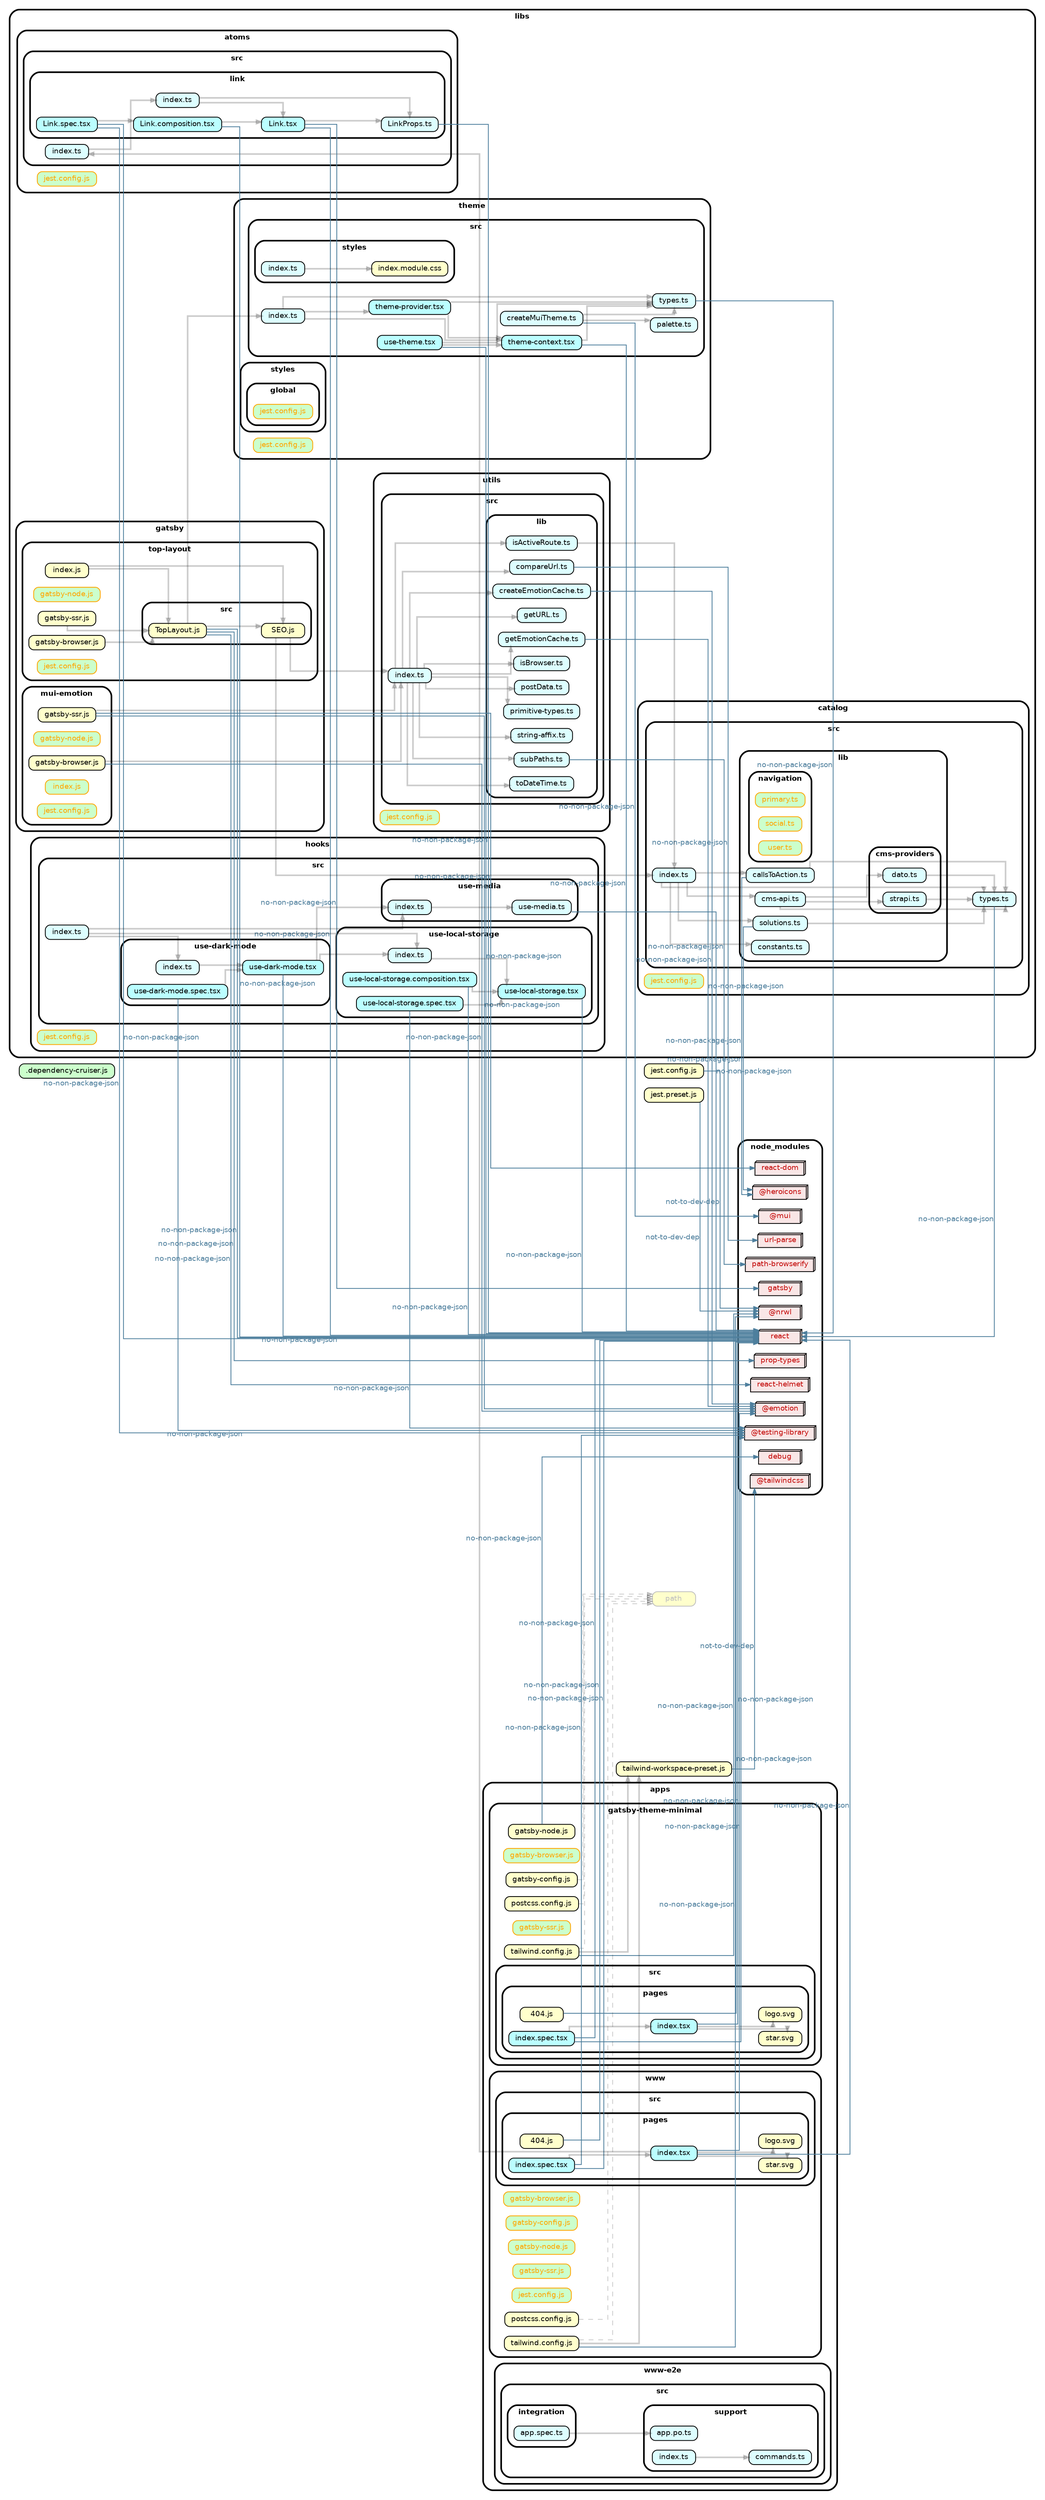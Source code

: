 strict digraph "dependency-cruiser output"{
    ordering="out" rankdir="LR" splines="ortho" overlap="false" nodesep="0.16" ranksep="0.18" fontname="Helvetica-bold" fontsize="9" style="rounded,bold,filled" fillcolor="#ffffff" compound="true"
    node [shape="box" style="rounded, filled" height="0.2" color="black" fillcolor="#ffffcc" fontcolor="black" fontname="Helvetica" fontsize="9"]
    edge [arrowhead="normal" arrowsize="0.6" penwidth="2.0" color="#00000033" fontname="Helvetica" fontsize="9"]

    ".dependency-cruiser.js" [label=".dependency-cruiser.js" URL=".dependency-cruiser.js" fillcolor="#ccffcc"]
    subgraph "cluster_apps" {label="apps" subgraph "cluster_apps/gatsby-theme-minimal" {label="gatsby-theme-minimal" "apps/gatsby-theme-minimal/gatsby-browser.js" [label="gatsby-browser.js" tooltip="no-orphans" URL="apps/gatsby-theme-minimal/gatsby-browser.js" fillcolor="#ccffcc" fontcolor="orange" color="orange"] } }
    subgraph "cluster_apps" {label="apps" subgraph "cluster_apps/gatsby-theme-minimal" {label="gatsby-theme-minimal" "apps/gatsby-theme-minimal/gatsby-config.js" [label="gatsby-config.js" URL="apps/gatsby-theme-minimal/gatsby-config.js" ] } }
    "apps/gatsby-theme-minimal/gatsby-config.js" -> "path" [style="dashed" penwidth="1.0"]
    subgraph "cluster_apps" {label="apps" subgraph "cluster_apps/gatsby-theme-minimal" {label="gatsby-theme-minimal" "apps/gatsby-theme-minimal/gatsby-node.js" [label="gatsby-node.js" URL="apps/gatsby-theme-minimal/gatsby-node.js" ] } }
    "apps/gatsby-theme-minimal/gatsby-node.js" -> "node_modules/debug" [xlabel="no-non-package-json" tooltip="no-non-package-json" penwidth="1.0" fontcolor="#4e7f9d" color="#4e7f9d"]
    subgraph "cluster_apps" {label="apps" subgraph "cluster_apps/gatsby-theme-minimal" {label="gatsby-theme-minimal" "apps/gatsby-theme-minimal/gatsby-ssr.js" [label="gatsby-ssr.js" tooltip="no-orphans" URL="apps/gatsby-theme-minimal/gatsby-ssr.js" fillcolor="#ccffcc" fontcolor="orange" color="orange"] } }
    subgraph "cluster_apps" {label="apps" subgraph "cluster_apps/gatsby-theme-minimal" {label="gatsby-theme-minimal" "apps/gatsby-theme-minimal/postcss.config.js" [label="postcss.config.js" URL="apps/gatsby-theme-minimal/postcss.config.js" ] } }
    "apps/gatsby-theme-minimal/postcss.config.js" -> "path" [style="dashed" penwidth="1.0"]
    subgraph "cluster_apps" {label="apps" subgraph "cluster_apps/gatsby-theme-minimal" {label="gatsby-theme-minimal" subgraph "cluster_apps/gatsby-theme-minimal/src" {label="src" subgraph "cluster_apps/gatsby-theme-minimal/src/pages" {label="pages" "apps/gatsby-theme-minimal/src/pages/404.js" [label="404.js" URL="apps/gatsby-theme-minimal/src/pages/404.js" ] } } } }
    "apps/gatsby-theme-minimal/src/pages/404.js" -> "node_modules/react" [xlabel="no-non-package-json" tooltip="no-non-package-json" penwidth="1.0" fontcolor="#4e7f9d" color="#4e7f9d"]
    subgraph "cluster_apps" {label="apps" subgraph "cluster_apps/gatsby-theme-minimal" {label="gatsby-theme-minimal" subgraph "cluster_apps/gatsby-theme-minimal/src" {label="src" subgraph "cluster_apps/gatsby-theme-minimal/src/pages" {label="pages" "apps/gatsby-theme-minimal/src/pages/index.spec.tsx" [label="index.spec.tsx" URL="apps/gatsby-theme-minimal/src/pages/index.spec.tsx" fillcolor="#bbfeff"] } } } }
    "apps/gatsby-theme-minimal/src/pages/index.spec.tsx" -> "apps/gatsby-theme-minimal/src/pages/index.tsx"
    "apps/gatsby-theme-minimal/src/pages/index.spec.tsx" -> "node_modules/@testing-library" [xlabel="no-non-package-json" tooltip="no-non-package-json" penwidth="1.0" fontcolor="#4e7f9d" color="#4e7f9d"]
    "apps/gatsby-theme-minimal/src/pages/index.spec.tsx" -> "node_modules/react" [xlabel="no-non-package-json" tooltip="no-non-package-json" penwidth="1.0" fontcolor="#4e7f9d" color="#4e7f9d"]
    subgraph "cluster_apps" {label="apps" subgraph "cluster_apps/gatsby-theme-minimal" {label="gatsby-theme-minimal" subgraph "cluster_apps/gatsby-theme-minimal/src" {label="src" subgraph "cluster_apps/gatsby-theme-minimal/src/pages" {label="pages" "apps/gatsby-theme-minimal/src/pages/index.tsx" [label="index.tsx" URL="apps/gatsby-theme-minimal/src/pages/index.tsx" fillcolor="#bbfeff"] } } } }
    "apps/gatsby-theme-minimal/src/pages/index.tsx" -> "apps/gatsby-theme-minimal/src/pages/logo.svg"
    "apps/gatsby-theme-minimal/src/pages/index.tsx" -> "apps/gatsby-theme-minimal/src/pages/star.svg"
    "apps/gatsby-theme-minimal/src/pages/index.tsx" -> "node_modules/react" [xlabel="no-non-package-json" tooltip="no-non-package-json" penwidth="1.0" fontcolor="#4e7f9d" color="#4e7f9d"]
    subgraph "cluster_apps" {label="apps" subgraph "cluster_apps/gatsby-theme-minimal" {label="gatsby-theme-minimal" subgraph "cluster_apps/gatsby-theme-minimal/src" {label="src" subgraph "cluster_apps/gatsby-theme-minimal/src/pages" {label="pages" "apps/gatsby-theme-minimal/src/pages/logo.svg" [label="logo.svg" URL="apps/gatsby-theme-minimal/src/pages/logo.svg" ] } } } }
    subgraph "cluster_apps" {label="apps" subgraph "cluster_apps/gatsby-theme-minimal" {label="gatsby-theme-minimal" subgraph "cluster_apps/gatsby-theme-minimal/src" {label="src" subgraph "cluster_apps/gatsby-theme-minimal/src/pages" {label="pages" "apps/gatsby-theme-minimal/src/pages/star.svg" [label="star.svg" URL="apps/gatsby-theme-minimal/src/pages/star.svg" ] } } } }
    subgraph "cluster_apps" {label="apps" subgraph "cluster_apps/gatsby-theme-minimal" {label="gatsby-theme-minimal" "apps/gatsby-theme-minimal/tailwind.config.js" [label="tailwind.config.js" URL="apps/gatsby-theme-minimal/tailwind.config.js" ] } }
    "apps/gatsby-theme-minimal/tailwind.config.js" -> "tailwind-workspace-preset.js"
    "apps/gatsby-theme-minimal/tailwind.config.js" -> "node_modules/@nrwl" [xlabel="no-non-package-json" tooltip="no-non-package-json" penwidth="1.0" fontcolor="#4e7f9d" color="#4e7f9d"]
    "apps/gatsby-theme-minimal/tailwind.config.js" -> "path" [style="dashed" penwidth="1.0"]
    subgraph "cluster_apps" {label="apps" subgraph "cluster_apps/www-e2e" {label="www-e2e" subgraph "cluster_apps/www-e2e/src" {label="src" subgraph "cluster_apps/www-e2e/src/integration" {label="integration" "apps/www-e2e/src/integration/app.spec.ts" [label="app.spec.ts" URL="apps/www-e2e/src/integration/app.spec.ts" fillcolor="#ddfeff"] } } } }
    "apps/www-e2e/src/integration/app.spec.ts" -> "apps/www-e2e/src/support/app.po.ts"
    subgraph "cluster_apps" {label="apps" subgraph "cluster_apps/www-e2e" {label="www-e2e" subgraph "cluster_apps/www-e2e/src" {label="src" subgraph "cluster_apps/www-e2e/src/support" {label="support" "apps/www-e2e/src/support/app.po.ts" [label="app.po.ts" URL="apps/www-e2e/src/support/app.po.ts" fillcolor="#ddfeff"] } } } }
    subgraph "cluster_apps" {label="apps" subgraph "cluster_apps/www-e2e" {label="www-e2e" subgraph "cluster_apps/www-e2e/src" {label="src" subgraph "cluster_apps/www-e2e/src/support" {label="support" "apps/www-e2e/src/support/commands.ts" [label="commands.ts" URL="apps/www-e2e/src/support/commands.ts" fillcolor="#ddfeff"] } } } }
    subgraph "cluster_apps" {label="apps" subgraph "cluster_apps/www-e2e" {label="www-e2e" subgraph "cluster_apps/www-e2e/src" {label="src" subgraph "cluster_apps/www-e2e/src/support" {label="support" "apps/www-e2e/src/support/index.ts" [label="index.ts" URL="apps/www-e2e/src/support/index.ts" fillcolor="#ddfeff"] } } } }
    "apps/www-e2e/src/support/index.ts" -> "apps/www-e2e/src/support/commands.ts"
    subgraph "cluster_apps" {label="apps" subgraph "cluster_apps/www" {label="www" "apps/www/gatsby-browser.js" [label="gatsby-browser.js" tooltip="no-orphans" URL="apps/www/gatsby-browser.js" fillcolor="#ccffcc" fontcolor="orange" color="orange"] } }
    subgraph "cluster_apps" {label="apps" subgraph "cluster_apps/www" {label="www" "apps/www/gatsby-config.js" [label="gatsby-config.js" tooltip="no-orphans" URL="apps/www/gatsby-config.js" fillcolor="#ccffcc" fontcolor="orange" color="orange"] } }
    subgraph "cluster_apps" {label="apps" subgraph "cluster_apps/www" {label="www" "apps/www/gatsby-node.js" [label="gatsby-node.js" tooltip="no-orphans" URL="apps/www/gatsby-node.js" fillcolor="#ccffcc" fontcolor="orange" color="orange"] } }
    subgraph "cluster_apps" {label="apps" subgraph "cluster_apps/www" {label="www" "apps/www/gatsby-ssr.js" [label="gatsby-ssr.js" tooltip="no-orphans" URL="apps/www/gatsby-ssr.js" fillcolor="#ccffcc" fontcolor="orange" color="orange"] } }
    subgraph "cluster_apps" {label="apps" subgraph "cluster_apps/www" {label="www" "apps/www/jest.config.js" [label="jest.config.js" tooltip="no-orphans" URL="apps/www/jest.config.js" fillcolor="#ccffcc" fontcolor="orange" color="orange"] } }
    subgraph "cluster_apps" {label="apps" subgraph "cluster_apps/www" {label="www" "apps/www/postcss.config.js" [label="postcss.config.js" URL="apps/www/postcss.config.js" ] } }
    "apps/www/postcss.config.js" -> "path" [style="dashed" penwidth="1.0"]
    subgraph "cluster_apps" {label="apps" subgraph "cluster_apps/www" {label="www" subgraph "cluster_apps/www/src" {label="src" subgraph "cluster_apps/www/src/pages" {label="pages" "apps/www/src/pages/404.js" [label="404.js" URL="apps/www/src/pages/404.js" ] } } } }
    "apps/www/src/pages/404.js" -> "node_modules/react" [xlabel="no-non-package-json" tooltip="no-non-package-json" penwidth="1.0" fontcolor="#4e7f9d" color="#4e7f9d"]
    subgraph "cluster_apps" {label="apps" subgraph "cluster_apps/www" {label="www" subgraph "cluster_apps/www/src" {label="src" subgraph "cluster_apps/www/src/pages" {label="pages" "apps/www/src/pages/index.spec.tsx" [label="index.spec.tsx" URL="apps/www/src/pages/index.spec.tsx" fillcolor="#bbfeff"] } } } }
    "apps/www/src/pages/index.spec.tsx" -> "apps/www/src/pages/index.tsx"
    "apps/www/src/pages/index.spec.tsx" -> "node_modules/@testing-library" [xlabel="no-non-package-json" tooltip="no-non-package-json" penwidth="1.0" fontcolor="#4e7f9d" color="#4e7f9d"]
    "apps/www/src/pages/index.spec.tsx" -> "node_modules/react" [xlabel="no-non-package-json" tooltip="no-non-package-json" penwidth="1.0" fontcolor="#4e7f9d" color="#4e7f9d"]
    subgraph "cluster_apps" {label="apps" subgraph "cluster_apps/www" {label="www" subgraph "cluster_apps/www/src" {label="src" subgraph "cluster_apps/www/src/pages" {label="pages" "apps/www/src/pages/index.tsx" [label="index.tsx" URL="apps/www/src/pages/index.tsx" fillcolor="#bbfeff"] } } } }
    "apps/www/src/pages/index.tsx" -> "apps/www/src/pages/logo.svg"
    "apps/www/src/pages/index.tsx" -> "apps/www/src/pages/star.svg"
    "apps/www/src/pages/index.tsx" -> "node_modules/@emotion" [xlabel="no-non-package-json" tooltip="no-non-package-json" penwidth="1.0" fontcolor="#4e7f9d" color="#4e7f9d"]
    "apps/www/src/pages/index.tsx" -> "libs/atoms/src/index.ts"
    "apps/www/src/pages/index.tsx" -> "node_modules/react" [xlabel="no-non-package-json" tooltip="no-non-package-json" penwidth="1.0" fontcolor="#4e7f9d" color="#4e7f9d"]
    subgraph "cluster_apps" {label="apps" subgraph "cluster_apps/www" {label="www" subgraph "cluster_apps/www/src" {label="src" subgraph "cluster_apps/www/src/pages" {label="pages" "apps/www/src/pages/logo.svg" [label="logo.svg" URL="apps/www/src/pages/logo.svg" ] } } } }
    subgraph "cluster_apps" {label="apps" subgraph "cluster_apps/www" {label="www" subgraph "cluster_apps/www/src" {label="src" subgraph "cluster_apps/www/src/pages" {label="pages" "apps/www/src/pages/star.svg" [label="star.svg" URL="apps/www/src/pages/star.svg" ] } } } }
    subgraph "cluster_apps" {label="apps" subgraph "cluster_apps/www" {label="www" "apps/www/tailwind.config.js" [label="tailwind.config.js" URL="apps/www/tailwind.config.js" ] } }
    "apps/www/tailwind.config.js" -> "tailwind-workspace-preset.js"
    "apps/www/tailwind.config.js" -> "node_modules/@nrwl" [xlabel="no-non-package-json" tooltip="no-non-package-json" penwidth="1.0" fontcolor="#4e7f9d" color="#4e7f9d"]
    "apps/www/tailwind.config.js" -> "path" [style="dashed" penwidth="1.0"]
    "jest.config.js" [label="jest.config.js" URL="jest.config.js" ]
    "jest.config.js" -> "node_modules/@nrwl" [xlabel="not-to-dev-dep" tooltip="not-to-dev-dep" penwidth="1.0" fontcolor="#4e7f9d" color="#4e7f9d"]
    "jest.preset.js" [label="jest.preset.js" URL="jest.preset.js" ]
    "jest.preset.js" -> "node_modules/@nrwl" [xlabel="not-to-dev-dep" tooltip="not-to-dev-dep" penwidth="1.0" fontcolor="#4e7f9d" color="#4e7f9d"]
    subgraph "cluster_libs" {label="libs" subgraph "cluster_libs/atoms" {label="atoms" "libs/atoms/jest.config.js" [label="jest.config.js" tooltip="no-orphans" URL="libs/atoms/jest.config.js" fillcolor="#ccffcc" fontcolor="orange" color="orange"] } }
    subgraph "cluster_libs" {label="libs" subgraph "cluster_libs/atoms" {label="atoms" subgraph "cluster_libs/atoms/src" {label="src" "libs/atoms/src/index.ts" [label="index.ts" URL="libs/atoms/src/index.ts" fillcolor="#ddfeff"] } } }
    "libs/atoms/src/index.ts" -> "libs/atoms/src/link/index.ts"
    subgraph "cluster_libs" {label="libs" subgraph "cluster_libs/atoms" {label="atoms" subgraph "cluster_libs/atoms/src" {label="src" subgraph "cluster_libs/atoms/src/link" {label="link" "libs/atoms/src/link/Link.composition.tsx" [label="Link.composition.tsx" URL="libs/atoms/src/link/Link.composition.tsx" fillcolor="#bbfeff"] } } } }
    "libs/atoms/src/link/Link.composition.tsx" -> "libs/atoms/src/link/Link.tsx"
    "libs/atoms/src/link/Link.composition.tsx" -> "node_modules/react" [xlabel="no-non-package-json" tooltip="no-non-package-json" penwidth="1.0" fontcolor="#4e7f9d" color="#4e7f9d"]
    subgraph "cluster_libs" {label="libs" subgraph "cluster_libs/atoms" {label="atoms" subgraph "cluster_libs/atoms/src" {label="src" subgraph "cluster_libs/atoms/src/link" {label="link" "libs/atoms/src/link/Link.spec.tsx" [label="Link.spec.tsx" URL="libs/atoms/src/link/Link.spec.tsx" fillcolor="#bbfeff"] } } } }
    "libs/atoms/src/link/Link.spec.tsx" -> "libs/atoms/src/link/Link.composition.tsx"
    "libs/atoms/src/link/Link.spec.tsx" -> "node_modules/@testing-library" [xlabel="no-non-package-json" tooltip="no-non-package-json" penwidth="1.0" fontcolor="#4e7f9d" color="#4e7f9d"]
    "libs/atoms/src/link/Link.spec.tsx" -> "node_modules/react" [xlabel="no-non-package-json" tooltip="no-non-package-json" penwidth="1.0" fontcolor="#4e7f9d" color="#4e7f9d"]
    subgraph "cluster_libs" {label="libs" subgraph "cluster_libs/atoms" {label="atoms" subgraph "cluster_libs/atoms/src" {label="src" subgraph "cluster_libs/atoms/src/link" {label="link" "libs/atoms/src/link/Link.tsx" [label="Link.tsx" URL="libs/atoms/src/link/Link.tsx" fillcolor="#bbfeff"] } } } }
    "libs/atoms/src/link/Link.tsx" -> "libs/atoms/src/link/LinkProps.ts"
    "libs/atoms/src/link/Link.tsx" -> "node_modules/gatsby" [xlabel="no-non-package-json" tooltip="no-non-package-json" penwidth="1.0" fontcolor="#4e7f9d" color="#4e7f9d"]
    "libs/atoms/src/link/Link.tsx" -> "node_modules/react" [xlabel="no-non-package-json" tooltip="no-non-package-json" penwidth="1.0" fontcolor="#4e7f9d" color="#4e7f9d"]
    subgraph "cluster_libs" {label="libs" subgraph "cluster_libs/atoms" {label="atoms" subgraph "cluster_libs/atoms/src" {label="src" subgraph "cluster_libs/atoms/src/link" {label="link" "libs/atoms/src/link/LinkProps.ts" [label="LinkProps.ts" URL="libs/atoms/src/link/LinkProps.ts" fillcolor="#ddfeff"] } } } }
    "libs/atoms/src/link/LinkProps.ts" -> "node_modules/react" [xlabel="no-non-package-json" tooltip="no-non-package-json" penwidth="1.0" fontcolor="#4e7f9d" color="#4e7f9d"]
    subgraph "cluster_libs" {label="libs" subgraph "cluster_libs/atoms" {label="atoms" subgraph "cluster_libs/atoms/src" {label="src" subgraph "cluster_libs/atoms/src/link" {label="link" "libs/atoms/src/link/index.ts" [label="index.ts" URL="libs/atoms/src/link/index.ts" fillcolor="#ddfeff"] } } } }
    "libs/atoms/src/link/index.ts" -> "libs/atoms/src/link/Link.tsx"
    "libs/atoms/src/link/index.ts" -> "libs/atoms/src/link/LinkProps.ts"
    subgraph "cluster_libs" {label="libs" subgraph "cluster_libs/catalog" {label="catalog" "libs/catalog/jest.config.js" [label="jest.config.js" tooltip="no-orphans" URL="libs/catalog/jest.config.js" fillcolor="#ccffcc" fontcolor="orange" color="orange"] } }
    subgraph "cluster_libs" {label="libs" subgraph "cluster_libs/catalog" {label="catalog" subgraph "cluster_libs/catalog/src" {label="src" "libs/catalog/src/index.ts" [label="index.ts" URL="libs/catalog/src/index.ts" fillcolor="#ddfeff"] } } }
    "libs/catalog/src/index.ts" -> "libs/catalog/src/lib/callsToAction.ts"
    "libs/catalog/src/index.ts" -> "libs/catalog/src/lib/cms-api.ts"
    "libs/catalog/src/index.ts" -> "libs/catalog/src/lib/constants.ts"
    "libs/catalog/src/index.ts" -> "libs/catalog/src/lib/solutions.ts"
    "libs/catalog/src/index.ts" -> "libs/catalog/src/types.ts"
    subgraph "cluster_libs" {label="libs" subgraph "cluster_libs/catalog" {label="catalog" subgraph "cluster_libs/catalog/src" {label="src" subgraph "cluster_libs/catalog/src/lib" {label="lib" "libs/catalog/src/lib/callsToAction.ts" [label="callsToAction.ts" URL="libs/catalog/src/lib/callsToAction.ts" fillcolor="#ddfeff"] } } } }
    "libs/catalog/src/lib/callsToAction.ts" -> "libs/catalog/src/types.ts"
    "libs/catalog/src/lib/callsToAction.ts" -> "node_modules/@heroicons" [xlabel="no-non-package-json" tooltip="no-non-package-json" penwidth="1.0" fontcolor="#4e7f9d" color="#4e7f9d"]
    subgraph "cluster_libs" {label="libs" subgraph "cluster_libs/catalog" {label="catalog" subgraph "cluster_libs/catalog/src" {label="src" subgraph "cluster_libs/catalog/src/lib" {label="lib" "libs/catalog/src/lib/cms-api.ts" [label="cms-api.ts" URL="libs/catalog/src/lib/cms-api.ts" fillcolor="#ddfeff"] } } } }
    "libs/catalog/src/lib/cms-api.ts" -> "libs/catalog/src/types.ts"
    "libs/catalog/src/lib/cms-api.ts" -> "libs/catalog/src/lib/cms-providers/dato.ts"
    "libs/catalog/src/lib/cms-api.ts" -> "libs/catalog/src/lib/cms-providers/strapi.ts"
    subgraph "cluster_libs" {label="libs" subgraph "cluster_libs/catalog" {label="catalog" subgraph "cluster_libs/catalog/src" {label="src" subgraph "cluster_libs/catalog/src/lib" {label="lib" subgraph "cluster_libs/catalog/src/lib/cms-providers" {label="cms-providers" "libs/catalog/src/lib/cms-providers/dato.ts" [label="dato.ts" URL="libs/catalog/src/lib/cms-providers/dato.ts" fillcolor="#ddfeff"] } } } } }
    "libs/catalog/src/lib/cms-providers/dato.ts" -> "libs/catalog/src/types.ts"
    subgraph "cluster_libs" {label="libs" subgraph "cluster_libs/catalog" {label="catalog" subgraph "cluster_libs/catalog/src" {label="src" subgraph "cluster_libs/catalog/src/lib" {label="lib" subgraph "cluster_libs/catalog/src/lib/cms-providers" {label="cms-providers" "libs/catalog/src/lib/cms-providers/strapi.ts" [label="strapi.ts" URL="libs/catalog/src/lib/cms-providers/strapi.ts" fillcolor="#ddfeff"] } } } } }
    "libs/catalog/src/lib/cms-providers/strapi.ts" -> "libs/catalog/src/types.ts"
    subgraph "cluster_libs" {label="libs" subgraph "cluster_libs/catalog" {label="catalog" subgraph "cluster_libs/catalog/src" {label="src" subgraph "cluster_libs/catalog/src/lib" {label="lib" "libs/catalog/src/lib/constants.ts" [label="constants.ts" URL="libs/catalog/src/lib/constants.ts" fillcolor="#ddfeff"] } } } }
    subgraph "cluster_libs" {label="libs" subgraph "cluster_libs/catalog" {label="catalog" subgraph "cluster_libs/catalog/src" {label="src" subgraph "cluster_libs/catalog/src/lib" {label="lib" subgraph "cluster_libs/catalog/src/lib/navigation" {label="navigation" "libs/catalog/src/lib/navigation/primary.ts" [label="primary.ts" tooltip="no-orphans" URL="libs/catalog/src/lib/navigation/primary.ts" fillcolor="#ccffcc" fontcolor="orange" color="orange"] } } } } }
    subgraph "cluster_libs" {label="libs" subgraph "cluster_libs/catalog" {label="catalog" subgraph "cluster_libs/catalog/src" {label="src" subgraph "cluster_libs/catalog/src/lib" {label="lib" subgraph "cluster_libs/catalog/src/lib/navigation" {label="navigation" "libs/catalog/src/lib/navigation/social.ts" [label="social.ts" tooltip="no-orphans" URL="libs/catalog/src/lib/navigation/social.ts" fillcolor="#ccffcc" fontcolor="orange" color="orange"] } } } } }
    subgraph "cluster_libs" {label="libs" subgraph "cluster_libs/catalog" {label="catalog" subgraph "cluster_libs/catalog/src" {label="src" subgraph "cluster_libs/catalog/src/lib" {label="lib" subgraph "cluster_libs/catalog/src/lib/navigation" {label="navigation" "libs/catalog/src/lib/navigation/user.ts" [label="user.ts" tooltip="no-orphans" URL="libs/catalog/src/lib/navigation/user.ts" fillcolor="#ccffcc" fontcolor="orange" color="orange"] } } } } }
    subgraph "cluster_libs" {label="libs" subgraph "cluster_libs/catalog" {label="catalog" subgraph "cluster_libs/catalog/src" {label="src" subgraph "cluster_libs/catalog/src/lib" {label="lib" "libs/catalog/src/lib/solutions.ts" [label="solutions.ts" URL="libs/catalog/src/lib/solutions.ts" fillcolor="#ddfeff"] } } } }
    "libs/catalog/src/lib/solutions.ts" -> "libs/catalog/src/types.ts"
    "libs/catalog/src/lib/solutions.ts" -> "node_modules/@heroicons" [xlabel="no-non-package-json" tooltip="no-non-package-json" penwidth="1.0" fontcolor="#4e7f9d" color="#4e7f9d"]
    subgraph "cluster_libs" {label="libs" subgraph "cluster_libs/catalog" {label="catalog" subgraph "cluster_libs/catalog/src" {label="src" "libs/catalog/src/types.ts" [label="types.ts" URL="libs/catalog/src/types.ts" fillcolor="#ddfeff"] } } }
    "libs/catalog/src/types.ts" -> "node_modules/react" [xlabel="no-non-package-json" tooltip="no-non-package-json" penwidth="1.0" fontcolor="#4e7f9d" color="#4e7f9d"]
    subgraph "cluster_libs" {label="libs" subgraph "cluster_libs/gatsby" {label="gatsby" subgraph "cluster_libs/gatsby/mui-emotion" {label="mui-emotion" "libs/gatsby/mui-emotion/gatsby-browser.js" [label="gatsby-browser.js" URL="libs/gatsby/mui-emotion/gatsby-browser.js" ] } } }
    "libs/gatsby/mui-emotion/gatsby-browser.js" -> "node_modules/@emotion" [xlabel="no-non-package-json" tooltip="no-non-package-json" penwidth="1.0" fontcolor="#4e7f9d" color="#4e7f9d"]
    "libs/gatsby/mui-emotion/gatsby-browser.js" -> "libs/utils/src/index.ts"
    subgraph "cluster_libs" {label="libs" subgraph "cluster_libs/gatsby" {label="gatsby" subgraph "cluster_libs/gatsby/mui-emotion" {label="mui-emotion" "libs/gatsby/mui-emotion/gatsby-node.js" [label="gatsby-node.js" tooltip="no-orphans" URL="libs/gatsby/mui-emotion/gatsby-node.js" fillcolor="#ccffcc" fontcolor="orange" color="orange"] } } }
    subgraph "cluster_libs" {label="libs" subgraph "cluster_libs/gatsby" {label="gatsby" subgraph "cluster_libs/gatsby/mui-emotion" {label="mui-emotion" "libs/gatsby/mui-emotion/gatsby-ssr.js" [label="gatsby-ssr.js" URL="libs/gatsby/mui-emotion/gatsby-ssr.js" ] } } }
    "libs/gatsby/mui-emotion/gatsby-ssr.js" -> "node_modules/@emotion" [xlabel="no-non-package-json" tooltip="no-non-package-json" penwidth="1.0" fontcolor="#4e7f9d" color="#4e7f9d"]
    "libs/gatsby/mui-emotion/gatsby-ssr.js" -> "libs/utils/src/index.ts"
    "libs/gatsby/mui-emotion/gatsby-ssr.js" -> "node_modules/react-dom" [xlabel="no-non-package-json" tooltip="no-non-package-json" penwidth="1.0" fontcolor="#4e7f9d" color="#4e7f9d"]
    subgraph "cluster_libs" {label="libs" subgraph "cluster_libs/gatsby" {label="gatsby" subgraph "cluster_libs/gatsby/mui-emotion" {label="mui-emotion" "libs/gatsby/mui-emotion/index.js" [label="index.js" tooltip="no-orphans" URL="libs/gatsby/mui-emotion/index.js" fillcolor="#ccffcc" fontcolor="orange" color="orange"] } } }
    subgraph "cluster_libs" {label="libs" subgraph "cluster_libs/gatsby" {label="gatsby" subgraph "cluster_libs/gatsby/mui-emotion" {label="mui-emotion" "libs/gatsby/mui-emotion/jest.config.js" [label="jest.config.js" tooltip="no-orphans" URL="libs/gatsby/mui-emotion/jest.config.js" fillcolor="#ccffcc" fontcolor="orange" color="orange"] } } }
    subgraph "cluster_libs" {label="libs" subgraph "cluster_libs/gatsby" {label="gatsby" subgraph "cluster_libs/gatsby/top-layout" {label="top-layout" "libs/gatsby/top-layout/gatsby-browser.js" [label="gatsby-browser.js" URL="libs/gatsby/top-layout/gatsby-browser.js" ] } } }
    "libs/gatsby/top-layout/gatsby-browser.js" -> "libs/gatsby/top-layout/src/TopLayout.js"
    subgraph "cluster_libs" {label="libs" subgraph "cluster_libs/gatsby" {label="gatsby" subgraph "cluster_libs/gatsby/top-layout" {label="top-layout" "libs/gatsby/top-layout/gatsby-node.js" [label="gatsby-node.js" tooltip="no-orphans" URL="libs/gatsby/top-layout/gatsby-node.js" fillcolor="#ccffcc" fontcolor="orange" color="orange"] } } }
    subgraph "cluster_libs" {label="libs" subgraph "cluster_libs/gatsby" {label="gatsby" subgraph "cluster_libs/gatsby/top-layout" {label="top-layout" "libs/gatsby/top-layout/gatsby-ssr.js" [label="gatsby-ssr.js" URL="libs/gatsby/top-layout/gatsby-ssr.js" ] } } }
    "libs/gatsby/top-layout/gatsby-ssr.js" -> "libs/gatsby/top-layout/src/TopLayout.js"
    subgraph "cluster_libs" {label="libs" subgraph "cluster_libs/gatsby" {label="gatsby" subgraph "cluster_libs/gatsby/top-layout" {label="top-layout" "libs/gatsby/top-layout/index.js" [label="index.js" URL="libs/gatsby/top-layout/index.js" ] } } }
    "libs/gatsby/top-layout/index.js" -> "libs/gatsby/top-layout/src/SEO.js"
    "libs/gatsby/top-layout/index.js" -> "libs/gatsby/top-layout/src/TopLayout.js"
    subgraph "cluster_libs" {label="libs" subgraph "cluster_libs/gatsby" {label="gatsby" subgraph "cluster_libs/gatsby/top-layout" {label="top-layout" "libs/gatsby/top-layout/jest.config.js" [label="jest.config.js" tooltip="no-orphans" URL="libs/gatsby/top-layout/jest.config.js" fillcolor="#ccffcc" fontcolor="orange" color="orange"] } } }
    subgraph "cluster_libs" {label="libs" subgraph "cluster_libs/gatsby" {label="gatsby" subgraph "cluster_libs/gatsby/top-layout" {label="top-layout" subgraph "cluster_libs/gatsby/top-layout/src" {label="src" "libs/gatsby/top-layout/src/SEO.js" [label="SEO.js" URL="libs/gatsby/top-layout/src/SEO.js" ] } } } }
    "libs/gatsby/top-layout/src/SEO.js" -> "libs/catalog/src/index.ts"
    "libs/gatsby/top-layout/src/SEO.js" -> "libs/utils/src/index.ts"
    subgraph "cluster_libs" {label="libs" subgraph "cluster_libs/gatsby" {label="gatsby" subgraph "cluster_libs/gatsby/top-layout" {label="top-layout" subgraph "cluster_libs/gatsby/top-layout/src" {label="src" "libs/gatsby/top-layout/src/TopLayout.js" [label="TopLayout.js" URL="libs/gatsby/top-layout/src/TopLayout.js" ] } } } }
    "libs/gatsby/top-layout/src/TopLayout.js" -> "libs/gatsby/top-layout/src/SEO.js"
    "libs/gatsby/top-layout/src/TopLayout.js" -> "libs/theme/src/index.ts"
    "libs/gatsby/top-layout/src/TopLayout.js" -> "node_modules/prop-types" [xlabel="no-non-package-json" tooltip="no-non-package-json" penwidth="1.0" fontcolor="#4e7f9d" color="#4e7f9d"]
    "libs/gatsby/top-layout/src/TopLayout.js" -> "node_modules/react" [xlabel="no-non-package-json" tooltip="no-non-package-json" penwidth="1.0" fontcolor="#4e7f9d" color="#4e7f9d"]
    "libs/gatsby/top-layout/src/TopLayout.js" -> "node_modules/react-helmet" [xlabel="no-non-package-json" tooltip="no-non-package-json" penwidth="1.0" fontcolor="#4e7f9d" color="#4e7f9d"]
    subgraph "cluster_libs" {label="libs" subgraph "cluster_libs/hooks" {label="hooks" "libs/hooks/jest.config.js" [label="jest.config.js" tooltip="no-orphans" URL="libs/hooks/jest.config.js" fillcolor="#ccffcc" fontcolor="orange" color="orange"] } }
    subgraph "cluster_libs" {label="libs" subgraph "cluster_libs/hooks" {label="hooks" subgraph "cluster_libs/hooks/src" {label="src" "libs/hooks/src/index.ts" [label="index.ts" URL="libs/hooks/src/index.ts" fillcolor="#ddfeff"] } } }
    "libs/hooks/src/index.ts" -> "libs/hooks/src/use-dark-mode/index.ts"
    "libs/hooks/src/index.ts" -> "libs/hooks/src/use-local-storage/index.ts"
    "libs/hooks/src/index.ts" -> "libs/hooks/src/use-media/index.ts"
    subgraph "cluster_libs" {label="libs" subgraph "cluster_libs/hooks" {label="hooks" subgraph "cluster_libs/hooks/src" {label="src" subgraph "cluster_libs/hooks/src/use-dark-mode" {label="use-dark-mode" "libs/hooks/src/use-dark-mode/index.ts" [label="index.ts" URL="libs/hooks/src/use-dark-mode/index.ts" fillcolor="#ddfeff"] } } } }
    "libs/hooks/src/use-dark-mode/index.ts" -> "libs/hooks/src/use-dark-mode/use-dark-mode.tsx"
    subgraph "cluster_libs" {label="libs" subgraph "cluster_libs/hooks" {label="hooks" subgraph "cluster_libs/hooks/src" {label="src" subgraph "cluster_libs/hooks/src/use-dark-mode" {label="use-dark-mode" "libs/hooks/src/use-dark-mode/use-dark-mode.spec.tsx" [label="use-dark-mode.spec.tsx" URL="libs/hooks/src/use-dark-mode/use-dark-mode.spec.tsx" fillcolor="#bbfeff"] } } } }
    "libs/hooks/src/use-dark-mode/use-dark-mode.spec.tsx" -> "libs/hooks/src/use-dark-mode/use-dark-mode.tsx"
    "libs/hooks/src/use-dark-mode/use-dark-mode.spec.tsx" -> "node_modules/@testing-library" [xlabel="no-non-package-json" tooltip="no-non-package-json" penwidth="1.0" fontcolor="#4e7f9d" color="#4e7f9d"]
    subgraph "cluster_libs" {label="libs" subgraph "cluster_libs/hooks" {label="hooks" subgraph "cluster_libs/hooks/src" {label="src" subgraph "cluster_libs/hooks/src/use-dark-mode" {label="use-dark-mode" "libs/hooks/src/use-dark-mode/use-dark-mode.tsx" [label="use-dark-mode.tsx" URL="libs/hooks/src/use-dark-mode/use-dark-mode.tsx" fillcolor="#bbfeff"] } } } }
    "libs/hooks/src/use-dark-mode/use-dark-mode.tsx" -> "libs/hooks/src/use-local-storage/index.ts"
    "libs/hooks/src/use-dark-mode/use-dark-mode.tsx" -> "libs/hooks/src/use-media/index.ts"
    "libs/hooks/src/use-dark-mode/use-dark-mode.tsx" -> "node_modules/react" [xlabel="no-non-package-json" tooltip="no-non-package-json" penwidth="1.0" fontcolor="#4e7f9d" color="#4e7f9d"]
    subgraph "cluster_libs" {label="libs" subgraph "cluster_libs/hooks" {label="hooks" subgraph "cluster_libs/hooks/src" {label="src" subgraph "cluster_libs/hooks/src/use-local-storage" {label="use-local-storage" "libs/hooks/src/use-local-storage/index.ts" [label="index.ts" URL="libs/hooks/src/use-local-storage/index.ts" fillcolor="#ddfeff"] } } } }
    "libs/hooks/src/use-local-storage/index.ts" -> "libs/hooks/src/use-local-storage/use-local-storage.tsx"
    subgraph "cluster_libs" {label="libs" subgraph "cluster_libs/hooks" {label="hooks" subgraph "cluster_libs/hooks/src" {label="src" subgraph "cluster_libs/hooks/src/use-local-storage" {label="use-local-storage" "libs/hooks/src/use-local-storage/use-local-storage.composition.tsx" [label="use-local-storage.composition.tsx" URL="libs/hooks/src/use-local-storage/use-local-storage.composition.tsx" fillcolor="#bbfeff"] } } } }
    "libs/hooks/src/use-local-storage/use-local-storage.composition.tsx" -> "libs/hooks/src/use-local-storage/use-local-storage.tsx"
    "libs/hooks/src/use-local-storage/use-local-storage.composition.tsx" -> "node_modules/react" [xlabel="no-non-package-json" tooltip="no-non-package-json" penwidth="1.0" fontcolor="#4e7f9d" color="#4e7f9d"]
    subgraph "cluster_libs" {label="libs" subgraph "cluster_libs/hooks" {label="hooks" subgraph "cluster_libs/hooks/src" {label="src" subgraph "cluster_libs/hooks/src/use-local-storage" {label="use-local-storage" "libs/hooks/src/use-local-storage/use-local-storage.spec.tsx" [label="use-local-storage.spec.tsx" URL="libs/hooks/src/use-local-storage/use-local-storage.spec.tsx" fillcolor="#bbfeff"] } } } }
    "libs/hooks/src/use-local-storage/use-local-storage.spec.tsx" -> "libs/hooks/src/use-local-storage/use-local-storage.tsx"
    "libs/hooks/src/use-local-storage/use-local-storage.spec.tsx" -> "node_modules/@testing-library" [xlabel="no-non-package-json" tooltip="no-non-package-json" penwidth="1.0" fontcolor="#4e7f9d" color="#4e7f9d"]
    subgraph "cluster_libs" {label="libs" subgraph "cluster_libs/hooks" {label="hooks" subgraph "cluster_libs/hooks/src" {label="src" subgraph "cluster_libs/hooks/src/use-local-storage" {label="use-local-storage" "libs/hooks/src/use-local-storage/use-local-storage.tsx" [label="use-local-storage.tsx" URL="libs/hooks/src/use-local-storage/use-local-storage.tsx" fillcolor="#bbfeff"] } } } }
    "libs/hooks/src/use-local-storage/use-local-storage.tsx" -> "node_modules/react" [xlabel="no-non-package-json" tooltip="no-non-package-json" penwidth="1.0" fontcolor="#4e7f9d" color="#4e7f9d"]
    subgraph "cluster_libs" {label="libs" subgraph "cluster_libs/hooks" {label="hooks" subgraph "cluster_libs/hooks/src" {label="src" subgraph "cluster_libs/hooks/src/use-media" {label="use-media" "libs/hooks/src/use-media/index.ts" [label="index.ts" URL="libs/hooks/src/use-media/index.ts" fillcolor="#ddfeff"] } } } }
    "libs/hooks/src/use-media/index.ts" -> "libs/hooks/src/use-media/use-media.ts"
    subgraph "cluster_libs" {label="libs" subgraph "cluster_libs/hooks" {label="hooks" subgraph "cluster_libs/hooks/src" {label="src" subgraph "cluster_libs/hooks/src/use-media" {label="use-media" "libs/hooks/src/use-media/use-media.ts" [label="use-media.ts" URL="libs/hooks/src/use-media/use-media.ts" fillcolor="#ddfeff"] } } } }
    "libs/hooks/src/use-media/use-media.ts" -> "node_modules/react" [xlabel="no-non-package-json" tooltip="no-non-package-json" penwidth="1.0" fontcolor="#4e7f9d" color="#4e7f9d"]
    subgraph "cluster_libs" {label="libs" subgraph "cluster_libs/theme" {label="theme" "libs/theme/jest.config.js" [label="jest.config.js" tooltip="no-orphans" URL="libs/theme/jest.config.js" fillcolor="#ccffcc" fontcolor="orange" color="orange"] } }
    subgraph "cluster_libs" {label="libs" subgraph "cluster_libs/theme" {label="theme" subgraph "cluster_libs/theme/src" {label="src" "libs/theme/src/createMuiTheme.ts" [label="createMuiTheme.ts" URL="libs/theme/src/createMuiTheme.ts" fillcolor="#ddfeff"] } } }
    "libs/theme/src/createMuiTheme.ts" -> "libs/theme/src/palette.ts"
    "libs/theme/src/createMuiTheme.ts" -> "libs/theme/src/types.ts"
    "libs/theme/src/createMuiTheme.ts" -> "node_modules/@mui" [xlabel="no-non-package-json" tooltip="no-non-package-json" penwidth="1.0" fontcolor="#4e7f9d" color="#4e7f9d"]
    subgraph "cluster_libs" {label="libs" subgraph "cluster_libs/theme" {label="theme" subgraph "cluster_libs/theme/src" {label="src" "libs/theme/src/index.ts" [label="index.ts" URL="libs/theme/src/index.ts" fillcolor="#ddfeff"] } } }
    "libs/theme/src/index.ts" -> "libs/theme/src/theme-context.tsx"
    "libs/theme/src/index.ts" -> "libs/theme/src/theme-provider.tsx"
    "libs/theme/src/index.ts" -> "libs/theme/src/types.ts"
    subgraph "cluster_libs" {label="libs" subgraph "cluster_libs/theme" {label="theme" subgraph "cluster_libs/theme/src" {label="src" "libs/theme/src/palette.ts" [label="palette.ts" URL="libs/theme/src/palette.ts" fillcolor="#ddfeff"] } } }
    subgraph "cluster_libs" {label="libs" subgraph "cluster_libs/theme" {label="theme" subgraph "cluster_libs/theme/src" {label="src" subgraph "cluster_libs/theme/src/styles" {label="styles" "libs/theme/src/styles/index.module.css" [label="index.module.css" URL="libs/theme/src/styles/index.module.css" ] } } } }
    subgraph "cluster_libs" {label="libs" subgraph "cluster_libs/theme" {label="theme" subgraph "cluster_libs/theme/src" {label="src" subgraph "cluster_libs/theme/src/styles" {label="styles" "libs/theme/src/styles/index.ts" [label="index.ts" URL="libs/theme/src/styles/index.ts" fillcolor="#ddfeff"] } } } }
    "libs/theme/src/styles/index.ts" -> "libs/theme/src/styles/index.module.css"
    subgraph "cluster_libs" {label="libs" subgraph "cluster_libs/theme" {label="theme" subgraph "cluster_libs/theme/src" {label="src" "libs/theme/src/theme-context.tsx" [label="theme-context.tsx" URL="libs/theme/src/theme-context.tsx" fillcolor="#bbfeff"] } } }
    "libs/theme/src/theme-context.tsx" -> "libs/theme/src/types.ts"
    "libs/theme/src/theme-context.tsx" -> "node_modules/react" [xlabel="no-non-package-json" tooltip="no-non-package-json" penwidth="1.0" fontcolor="#4e7f9d" color="#4e7f9d"]
    subgraph "cluster_libs" {label="libs" subgraph "cluster_libs/theme" {label="theme" subgraph "cluster_libs/theme/src" {label="src" "libs/theme/src/theme-provider.tsx" [label="theme-provider.tsx" URL="libs/theme/src/theme-provider.tsx" fillcolor="#bbfeff"] } } }
    "libs/theme/src/theme-provider.tsx" -> "libs/theme/src/theme-context.tsx"
    "libs/theme/src/theme-provider.tsx" -> "libs/theme/src/types.ts"
    subgraph "cluster_libs" {label="libs" subgraph "cluster_libs/theme" {label="theme" subgraph "cluster_libs/theme/src" {label="src" "libs/theme/src/types.ts" [label="types.ts" URL="libs/theme/src/types.ts" fillcolor="#ddfeff"] } } }
    "libs/theme/src/types.ts" -> "node_modules/react" [xlabel="no-non-package-json" tooltip="no-non-package-json" penwidth="1.0" fontcolor="#4e7f9d" color="#4e7f9d"]
    subgraph "cluster_libs" {label="libs" subgraph "cluster_libs/theme" {label="theme" subgraph "cluster_libs/theme/src" {label="src" "libs/theme/src/use-theme.tsx" [label="use-theme.tsx" URL="libs/theme/src/use-theme.tsx" fillcolor="#bbfeff"] } } }
    "libs/theme/src/use-theme.tsx" -> "libs/theme/src/theme-context.tsx"
    "libs/theme/src/use-theme.tsx" -> "libs/theme/src/types.ts"
    "libs/theme/src/use-theme.tsx" -> "node_modules/react" [xlabel="no-non-package-json" tooltip="no-non-package-json" penwidth="1.0" fontcolor="#4e7f9d" color="#4e7f9d"]
    subgraph "cluster_libs" {label="libs" subgraph "cluster_libs/theme" {label="theme" subgraph "cluster_libs/theme/styles" {label="styles" subgraph "cluster_libs/theme/styles/global" {label="global" "libs/theme/styles/global/jest.config.js" [label="jest.config.js" tooltip="no-orphans" URL="libs/theme/styles/global/jest.config.js" fillcolor="#ccffcc" fontcolor="orange" color="orange"] } } } }
    subgraph "cluster_libs" {label="libs" subgraph "cluster_libs/utils" {label="utils" "libs/utils/jest.config.js" [label="jest.config.js" tooltip="no-orphans" URL="libs/utils/jest.config.js" fillcolor="#ccffcc" fontcolor="orange" color="orange"] } }
    subgraph "cluster_libs" {label="libs" subgraph "cluster_libs/utils" {label="utils" subgraph "cluster_libs/utils/src" {label="src" "libs/utils/src/index.ts" [label="index.ts" URL="libs/utils/src/index.ts" fillcolor="#ddfeff"] } } }
    "libs/utils/src/index.ts" -> "libs/utils/src/lib/compareUrl.ts"
    "libs/utils/src/index.ts" -> "libs/utils/src/lib/createEmotionCache.ts"
    "libs/utils/src/index.ts" -> "libs/utils/src/lib/getEmotionCache.ts"
    "libs/utils/src/index.ts" -> "libs/utils/src/lib/getURL.ts"
    "libs/utils/src/index.ts" -> "libs/utils/src/lib/isActiveRoute.ts"
    "libs/utils/src/index.ts" -> "libs/utils/src/lib/isBrowser.ts"
    "libs/utils/src/index.ts" -> "libs/utils/src/lib/postData.ts"
    "libs/utils/src/index.ts" -> "libs/utils/src/lib/primitive-types.ts"
    "libs/utils/src/index.ts" -> "libs/utils/src/lib/string-affix.ts"
    "libs/utils/src/index.ts" -> "libs/utils/src/lib/subPaths.ts"
    "libs/utils/src/index.ts" -> "libs/utils/src/lib/toDateTime.ts"
    subgraph "cluster_libs" {label="libs" subgraph "cluster_libs/utils" {label="utils" subgraph "cluster_libs/utils/src" {label="src" subgraph "cluster_libs/utils/src/lib" {label="lib" "libs/utils/src/lib/compareUrl.ts" [label="compareUrl.ts" URL="libs/utils/src/lib/compareUrl.ts" fillcolor="#ddfeff"] } } } }
    "libs/utils/src/lib/compareUrl.ts" -> "node_modules/url-parse" [xlabel="no-non-package-json" tooltip="no-non-package-json" penwidth="1.0" fontcolor="#4e7f9d" color="#4e7f9d"]
    subgraph "cluster_libs" {label="libs" subgraph "cluster_libs/utils" {label="utils" subgraph "cluster_libs/utils/src" {label="src" subgraph "cluster_libs/utils/src/lib" {label="lib" "libs/utils/src/lib/createEmotionCache.ts" [label="createEmotionCache.ts" URL="libs/utils/src/lib/createEmotionCache.ts" fillcolor="#ddfeff"] } } } }
    "libs/utils/src/lib/createEmotionCache.ts" -> "node_modules/@emotion" [xlabel="no-non-package-json" tooltip="no-non-package-json" penwidth="1.0" fontcolor="#4e7f9d" color="#4e7f9d"]
    subgraph "cluster_libs" {label="libs" subgraph "cluster_libs/utils" {label="utils" subgraph "cluster_libs/utils/src" {label="src" subgraph "cluster_libs/utils/src/lib" {label="lib" "libs/utils/src/lib/getEmotionCache.ts" [label="getEmotionCache.ts" URL="libs/utils/src/lib/getEmotionCache.ts" fillcolor="#ddfeff"] } } } }
    "libs/utils/src/lib/getEmotionCache.ts" -> "node_modules/@emotion" [xlabel="no-non-package-json" tooltip="no-non-package-json" penwidth="1.0" fontcolor="#4e7f9d" color="#4e7f9d"]
    subgraph "cluster_libs" {label="libs" subgraph "cluster_libs/utils" {label="utils" subgraph "cluster_libs/utils/src" {label="src" subgraph "cluster_libs/utils/src/lib" {label="lib" "libs/utils/src/lib/getURL.ts" [label="getURL.ts" URL="libs/utils/src/lib/getURL.ts" fillcolor="#ddfeff"] } } } }
    subgraph "cluster_libs" {label="libs" subgraph "cluster_libs/utils" {label="utils" subgraph "cluster_libs/utils/src" {label="src" subgraph "cluster_libs/utils/src/lib" {label="lib" "libs/utils/src/lib/isActiveRoute.ts" [label="isActiveRoute.ts" URL="libs/utils/src/lib/isActiveRoute.ts" fillcolor="#ddfeff"] } } } }
    "libs/utils/src/lib/isActiveRoute.ts" -> "libs/catalog/src/index.ts"
    subgraph "cluster_libs" {label="libs" subgraph "cluster_libs/utils" {label="utils" subgraph "cluster_libs/utils/src" {label="src" subgraph "cluster_libs/utils/src/lib" {label="lib" "libs/utils/src/lib/isBrowser.ts" [label="isBrowser.ts" URL="libs/utils/src/lib/isBrowser.ts" fillcolor="#ddfeff"] } } } }
    subgraph "cluster_libs" {label="libs" subgraph "cluster_libs/utils" {label="utils" subgraph "cluster_libs/utils/src" {label="src" subgraph "cluster_libs/utils/src/lib" {label="lib" "libs/utils/src/lib/postData.ts" [label="postData.ts" URL="libs/utils/src/lib/postData.ts" fillcolor="#ddfeff"] } } } }
    subgraph "cluster_libs" {label="libs" subgraph "cluster_libs/utils" {label="utils" subgraph "cluster_libs/utils/src" {label="src" subgraph "cluster_libs/utils/src/lib" {label="lib" "libs/utils/src/lib/primitive-types.ts" [label="primitive-types.ts" URL="libs/utils/src/lib/primitive-types.ts" fillcolor="#ddfeff"] } } } }
    subgraph "cluster_libs" {label="libs" subgraph "cluster_libs/utils" {label="utils" subgraph "cluster_libs/utils/src" {label="src" subgraph "cluster_libs/utils/src/lib" {label="lib" "libs/utils/src/lib/string-affix.ts" [label="string-affix.ts" URL="libs/utils/src/lib/string-affix.ts" fillcolor="#ddfeff"] } } } }
    subgraph "cluster_libs" {label="libs" subgraph "cluster_libs/utils" {label="utils" subgraph "cluster_libs/utils/src" {label="src" subgraph "cluster_libs/utils/src/lib" {label="lib" "libs/utils/src/lib/subPaths.ts" [label="subPaths.ts" URL="libs/utils/src/lib/subPaths.ts" fillcolor="#ddfeff"] } } } }
    "libs/utils/src/lib/subPaths.ts" -> "node_modules/path-browserify" [xlabel="no-non-package-json" tooltip="no-non-package-json" penwidth="1.0" fontcolor="#4e7f9d" color="#4e7f9d"]
    subgraph "cluster_libs" {label="libs" subgraph "cluster_libs/utils" {label="utils" subgraph "cluster_libs/utils/src" {label="src" subgraph "cluster_libs/utils/src/lib" {label="lib" "libs/utils/src/lib/toDateTime.ts" [label="toDateTime.ts" URL="libs/utils/src/lib/toDateTime.ts" fillcolor="#ddfeff"] } } } }
    subgraph "cluster_node_modules" {label="node_modules" "node_modules/@emotion" [label="@emotion" URL="node_modules/@emotion" shape="box3d" fillcolor="#c40b0a1a" fontcolor="#c40b0a"] }
    subgraph "cluster_node_modules" {label="node_modules" "node_modules/@heroicons" [label="@heroicons" URL="node_modules/@heroicons" shape="box3d" fillcolor="#c40b0a1a" fontcolor="#c40b0a"] }
    subgraph "cluster_node_modules" {label="node_modules" "node_modules/@mui" [label="@mui" URL="node_modules/@mui" shape="box3d" fillcolor="#c40b0a1a" fontcolor="#c40b0a"] }
    subgraph "cluster_node_modules" {label="node_modules" "node_modules/@nrwl" [label="@nrwl" URL="node_modules/@nrwl" shape="box3d" fillcolor="#c40b0a1a" fontcolor="#c40b0a"] }
    subgraph "cluster_node_modules" {label="node_modules" "node_modules/@tailwindcss" [label="@tailwindcss" URL="node_modules/@tailwindcss" shape="box3d" fillcolor="#c40b0a1a" fontcolor="#c40b0a"] }
    subgraph "cluster_node_modules" {label="node_modules" "node_modules/@testing-library" [label="@testing-library" URL="node_modules/@testing-library" shape="box3d" fillcolor="#c40b0a1a" fontcolor="#c40b0a"] }
    subgraph "cluster_node_modules" {label="node_modules" "node_modules/debug" [label="debug" URL="node_modules/debug" shape="box3d" fillcolor="#c40b0a1a" fontcolor="#c40b0a"] }
    subgraph "cluster_node_modules" {label="node_modules" "node_modules/gatsby" [label="gatsby" URL="node_modules/gatsby" shape="box3d" fillcolor="#c40b0a1a" fontcolor="#c40b0a"] }
    subgraph "cluster_node_modules" {label="node_modules" "node_modules/path-browserify" [label="path-browserify" URL="node_modules/path-browserify" shape="box3d" fillcolor="#c40b0a1a" fontcolor="#c40b0a"] }
    subgraph "cluster_node_modules" {label="node_modules" "node_modules/prop-types" [label="prop-types" URL="node_modules/prop-types" shape="box3d" fillcolor="#c40b0a1a" fontcolor="#c40b0a"] }
    subgraph "cluster_node_modules" {label="node_modules" "node_modules/react" [label="react" URL="node_modules/react" shape="box3d" fillcolor="#c40b0a1a" fontcolor="#c40b0a"] }
    subgraph "cluster_node_modules" {label="node_modules" "node_modules/react-dom" [label="react-dom" URL="node_modules/react-dom" shape="box3d" fillcolor="#c40b0a1a" fontcolor="#c40b0a"] }
    subgraph "cluster_node_modules" {label="node_modules" "node_modules/react-helmet" [label="react-helmet" URL="node_modules/react-helmet" shape="box3d" fillcolor="#c40b0a1a" fontcolor="#c40b0a"] }
    subgraph "cluster_node_modules" {label="node_modules" "node_modules/url-parse" [label="url-parse" URL="node_modules/url-parse" shape="box3d" fillcolor="#c40b0a1a" fontcolor="#c40b0a"] }
    "path" [label="path" color="grey" fontcolor="grey"]
    "tailwind-workspace-preset.js" [label="tailwind-workspace-preset.js" URL="tailwind-workspace-preset.js" ]
    "tailwind-workspace-preset.js" -> "node_modules/@tailwindcss" [xlabel="not-to-dev-dep" tooltip="not-to-dev-dep" penwidth="1.0" fontcolor="#4e7f9d" color="#4e7f9d"]
}
